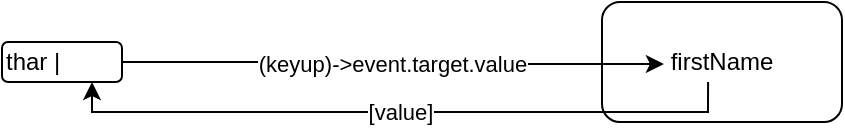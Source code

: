 <mxfile version="14.7.6" type="device"><diagram id="IHL-bumettBkMaWJ1DYH" name="Page-1"><mxGraphModel dx="868" dy="492" grid="1" gridSize="10" guides="1" tooltips="1" connect="1" arrows="1" fold="1" page="1" pageScale="1" pageWidth="850" pageHeight="1100" math="0" shadow="0"><root><mxCell id="0"/><mxCell id="1" parent="0"/><mxCell id="yMlNYnSFLFylqCB5SnY8-1" value="thar |" style="rounded=1;whiteSpace=wrap;html=1;align=left;" vertex="1" parent="1"><mxGeometry x="220" y="220" width="60" height="20" as="geometry"/></mxCell><mxCell id="yMlNYnSFLFylqCB5SnY8-3" value="firstName" style="rounded=1;whiteSpace=wrap;html=1;" vertex="1" parent="1"><mxGeometry x="520" y="200" width="120" height="60" as="geometry"/></mxCell><mxCell id="yMlNYnSFLFylqCB5SnY8-2" value="(keyup)-&amp;gt;event.target.value" style="edgeStyle=orthogonalEdgeStyle;rounded=0;orthogonalLoop=1;jettySize=auto;html=1;exitX=1;exitY=0.5;exitDx=0;exitDy=0;entryX=0.258;entryY=0.517;entryDx=0;entryDy=0;entryPerimeter=0;" edge="1" parent="1" source="yMlNYnSFLFylqCB5SnY8-1" target="yMlNYnSFLFylqCB5SnY8-3"><mxGeometry relative="1" as="geometry"><mxPoint x="390" y="230" as="targetPoint"/></mxGeometry></mxCell><mxCell id="yMlNYnSFLFylqCB5SnY8-4" value="[value]" style="edgeStyle=orthogonalEdgeStyle;rounded=0;orthogonalLoop=1;jettySize=auto;html=1;exitX=0.442;exitY=0.667;exitDx=0;exitDy=0;entryX=0.75;entryY=1;entryDx=0;entryDy=0;exitPerimeter=0;" edge="1" parent="1" source="yMlNYnSFLFylqCB5SnY8-3" target="yMlNYnSFLFylqCB5SnY8-1"><mxGeometry relative="1" as="geometry"><Array as="points"><mxPoint x="573" y="255"/><mxPoint x="265" y="255"/></Array></mxGeometry></mxCell></root></mxGraphModel></diagram></mxfile>